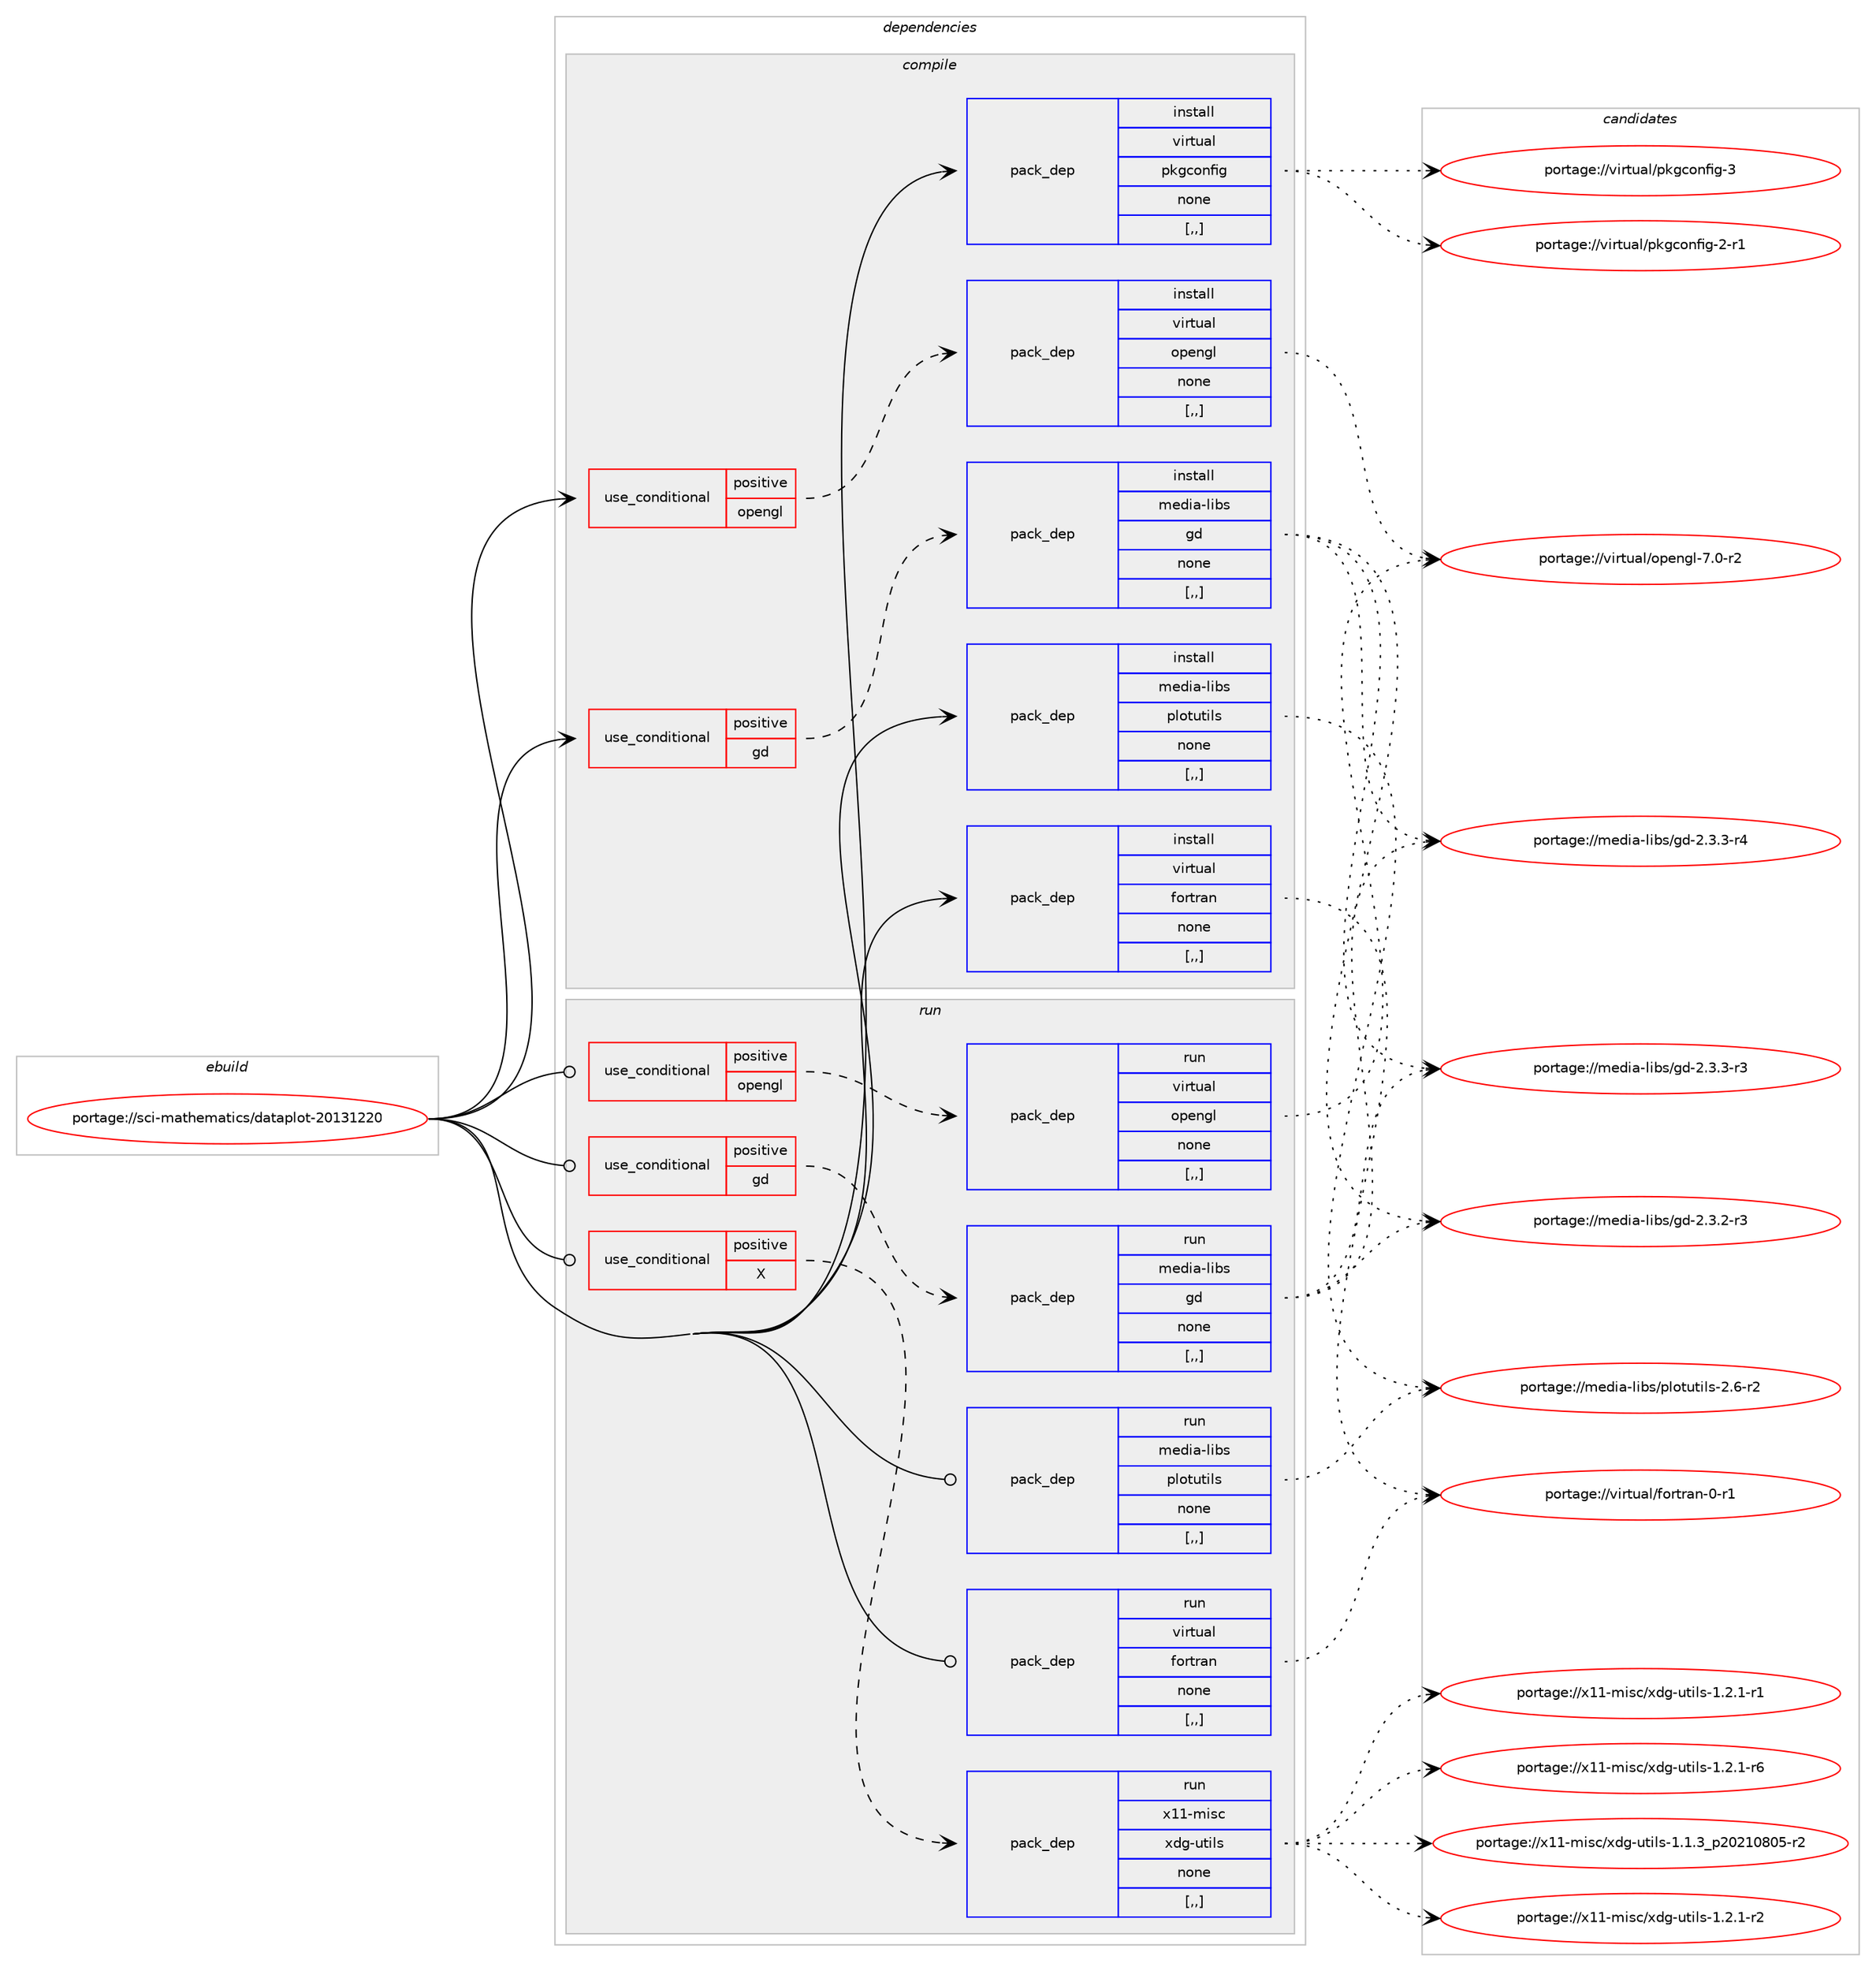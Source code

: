 digraph prolog {

# *************
# Graph options
# *************

newrank=true;
concentrate=true;
compound=true;
graph [rankdir=LR,fontname=Helvetica,fontsize=10,ranksep=1.5];#, ranksep=2.5, nodesep=0.2];
edge  [arrowhead=vee];
node  [fontname=Helvetica,fontsize=10];

# **********
# The ebuild
# **********

subgraph cluster_leftcol {
color=gray;
label=<<i>ebuild</i>>;
id [label="portage://sci-mathematics/dataplot-20131220", color=red, width=4, href="../sci-mathematics/dataplot-20131220.svg"];
}

# ****************
# The dependencies
# ****************

subgraph cluster_midcol {
color=gray;
label=<<i>dependencies</i>>;
subgraph cluster_compile {
fillcolor="#eeeeee";
style=filled;
label=<<i>compile</i>>;
subgraph cond108219 {
dependency408085 [label=<<TABLE BORDER="0" CELLBORDER="1" CELLSPACING="0" CELLPADDING="4"><TR><TD ROWSPAN="3" CELLPADDING="10">use_conditional</TD></TR><TR><TD>positive</TD></TR><TR><TD>gd</TD></TR></TABLE>>, shape=none, color=red];
subgraph pack296993 {
dependency408086 [label=<<TABLE BORDER="0" CELLBORDER="1" CELLSPACING="0" CELLPADDING="4" WIDTH="220"><TR><TD ROWSPAN="6" CELLPADDING="30">pack_dep</TD></TR><TR><TD WIDTH="110">install</TD></TR><TR><TD>media-libs</TD></TR><TR><TD>gd</TD></TR><TR><TD>none</TD></TR><TR><TD>[,,]</TD></TR></TABLE>>, shape=none, color=blue];
}
dependency408085:e -> dependency408086:w [weight=20,style="dashed",arrowhead="vee"];
}
id:e -> dependency408085:w [weight=20,style="solid",arrowhead="vee"];
subgraph cond108220 {
dependency408087 [label=<<TABLE BORDER="0" CELLBORDER="1" CELLSPACING="0" CELLPADDING="4"><TR><TD ROWSPAN="3" CELLPADDING="10">use_conditional</TD></TR><TR><TD>positive</TD></TR><TR><TD>opengl</TD></TR></TABLE>>, shape=none, color=red];
subgraph pack296994 {
dependency408088 [label=<<TABLE BORDER="0" CELLBORDER="1" CELLSPACING="0" CELLPADDING="4" WIDTH="220"><TR><TD ROWSPAN="6" CELLPADDING="30">pack_dep</TD></TR><TR><TD WIDTH="110">install</TD></TR><TR><TD>virtual</TD></TR><TR><TD>opengl</TD></TR><TR><TD>none</TD></TR><TR><TD>[,,]</TD></TR></TABLE>>, shape=none, color=blue];
}
dependency408087:e -> dependency408088:w [weight=20,style="dashed",arrowhead="vee"];
}
id:e -> dependency408087:w [weight=20,style="solid",arrowhead="vee"];
subgraph pack296995 {
dependency408089 [label=<<TABLE BORDER="0" CELLBORDER="1" CELLSPACING="0" CELLPADDING="4" WIDTH="220"><TR><TD ROWSPAN="6" CELLPADDING="30">pack_dep</TD></TR><TR><TD WIDTH="110">install</TD></TR><TR><TD>media-libs</TD></TR><TR><TD>plotutils</TD></TR><TR><TD>none</TD></TR><TR><TD>[,,]</TD></TR></TABLE>>, shape=none, color=blue];
}
id:e -> dependency408089:w [weight=20,style="solid",arrowhead="vee"];
subgraph pack296996 {
dependency408090 [label=<<TABLE BORDER="0" CELLBORDER="1" CELLSPACING="0" CELLPADDING="4" WIDTH="220"><TR><TD ROWSPAN="6" CELLPADDING="30">pack_dep</TD></TR><TR><TD WIDTH="110">install</TD></TR><TR><TD>virtual</TD></TR><TR><TD>fortran</TD></TR><TR><TD>none</TD></TR><TR><TD>[,,]</TD></TR></TABLE>>, shape=none, color=blue];
}
id:e -> dependency408090:w [weight=20,style="solid",arrowhead="vee"];
subgraph pack296997 {
dependency408091 [label=<<TABLE BORDER="0" CELLBORDER="1" CELLSPACING="0" CELLPADDING="4" WIDTH="220"><TR><TD ROWSPAN="6" CELLPADDING="30">pack_dep</TD></TR><TR><TD WIDTH="110">install</TD></TR><TR><TD>virtual</TD></TR><TR><TD>pkgconfig</TD></TR><TR><TD>none</TD></TR><TR><TD>[,,]</TD></TR></TABLE>>, shape=none, color=blue];
}
id:e -> dependency408091:w [weight=20,style="solid",arrowhead="vee"];
}
subgraph cluster_compileandrun {
fillcolor="#eeeeee";
style=filled;
label=<<i>compile and run</i>>;
}
subgraph cluster_run {
fillcolor="#eeeeee";
style=filled;
label=<<i>run</i>>;
subgraph cond108221 {
dependency408092 [label=<<TABLE BORDER="0" CELLBORDER="1" CELLSPACING="0" CELLPADDING="4"><TR><TD ROWSPAN="3" CELLPADDING="10">use_conditional</TD></TR><TR><TD>positive</TD></TR><TR><TD>X</TD></TR></TABLE>>, shape=none, color=red];
subgraph pack296998 {
dependency408093 [label=<<TABLE BORDER="0" CELLBORDER="1" CELLSPACING="0" CELLPADDING="4" WIDTH="220"><TR><TD ROWSPAN="6" CELLPADDING="30">pack_dep</TD></TR><TR><TD WIDTH="110">run</TD></TR><TR><TD>x11-misc</TD></TR><TR><TD>xdg-utils</TD></TR><TR><TD>none</TD></TR><TR><TD>[,,]</TD></TR></TABLE>>, shape=none, color=blue];
}
dependency408092:e -> dependency408093:w [weight=20,style="dashed",arrowhead="vee"];
}
id:e -> dependency408092:w [weight=20,style="solid",arrowhead="odot"];
subgraph cond108222 {
dependency408094 [label=<<TABLE BORDER="0" CELLBORDER="1" CELLSPACING="0" CELLPADDING="4"><TR><TD ROWSPAN="3" CELLPADDING="10">use_conditional</TD></TR><TR><TD>positive</TD></TR><TR><TD>gd</TD></TR></TABLE>>, shape=none, color=red];
subgraph pack296999 {
dependency408095 [label=<<TABLE BORDER="0" CELLBORDER="1" CELLSPACING="0" CELLPADDING="4" WIDTH="220"><TR><TD ROWSPAN="6" CELLPADDING="30">pack_dep</TD></TR><TR><TD WIDTH="110">run</TD></TR><TR><TD>media-libs</TD></TR><TR><TD>gd</TD></TR><TR><TD>none</TD></TR><TR><TD>[,,]</TD></TR></TABLE>>, shape=none, color=blue];
}
dependency408094:e -> dependency408095:w [weight=20,style="dashed",arrowhead="vee"];
}
id:e -> dependency408094:w [weight=20,style="solid",arrowhead="odot"];
subgraph cond108223 {
dependency408096 [label=<<TABLE BORDER="0" CELLBORDER="1" CELLSPACING="0" CELLPADDING="4"><TR><TD ROWSPAN="3" CELLPADDING="10">use_conditional</TD></TR><TR><TD>positive</TD></TR><TR><TD>opengl</TD></TR></TABLE>>, shape=none, color=red];
subgraph pack297000 {
dependency408097 [label=<<TABLE BORDER="0" CELLBORDER="1" CELLSPACING="0" CELLPADDING="4" WIDTH="220"><TR><TD ROWSPAN="6" CELLPADDING="30">pack_dep</TD></TR><TR><TD WIDTH="110">run</TD></TR><TR><TD>virtual</TD></TR><TR><TD>opengl</TD></TR><TR><TD>none</TD></TR><TR><TD>[,,]</TD></TR></TABLE>>, shape=none, color=blue];
}
dependency408096:e -> dependency408097:w [weight=20,style="dashed",arrowhead="vee"];
}
id:e -> dependency408096:w [weight=20,style="solid",arrowhead="odot"];
subgraph pack297001 {
dependency408098 [label=<<TABLE BORDER="0" CELLBORDER="1" CELLSPACING="0" CELLPADDING="4" WIDTH="220"><TR><TD ROWSPAN="6" CELLPADDING="30">pack_dep</TD></TR><TR><TD WIDTH="110">run</TD></TR><TR><TD>media-libs</TD></TR><TR><TD>plotutils</TD></TR><TR><TD>none</TD></TR><TR><TD>[,,]</TD></TR></TABLE>>, shape=none, color=blue];
}
id:e -> dependency408098:w [weight=20,style="solid",arrowhead="odot"];
subgraph pack297002 {
dependency408099 [label=<<TABLE BORDER="0" CELLBORDER="1" CELLSPACING="0" CELLPADDING="4" WIDTH="220"><TR><TD ROWSPAN="6" CELLPADDING="30">pack_dep</TD></TR><TR><TD WIDTH="110">run</TD></TR><TR><TD>virtual</TD></TR><TR><TD>fortran</TD></TR><TR><TD>none</TD></TR><TR><TD>[,,]</TD></TR></TABLE>>, shape=none, color=blue];
}
id:e -> dependency408099:w [weight=20,style="solid",arrowhead="odot"];
}
}

# **************
# The candidates
# **************

subgraph cluster_choices {
rank=same;
color=gray;
label=<<i>candidates</i>>;

subgraph choice296993 {
color=black;
nodesep=1;
choice109101100105974510810598115471031004550465146514511452 [label="portage://media-libs/gd-2.3.3-r4", color=red, width=4,href="../media-libs/gd-2.3.3-r4.svg"];
choice109101100105974510810598115471031004550465146514511451 [label="portage://media-libs/gd-2.3.3-r3", color=red, width=4,href="../media-libs/gd-2.3.3-r3.svg"];
choice109101100105974510810598115471031004550465146504511451 [label="portage://media-libs/gd-2.3.2-r3", color=red, width=4,href="../media-libs/gd-2.3.2-r3.svg"];
dependency408086:e -> choice109101100105974510810598115471031004550465146514511452:w [style=dotted,weight="100"];
dependency408086:e -> choice109101100105974510810598115471031004550465146514511451:w [style=dotted,weight="100"];
dependency408086:e -> choice109101100105974510810598115471031004550465146504511451:w [style=dotted,weight="100"];
}
subgraph choice296994 {
color=black;
nodesep=1;
choice1181051141161179710847111112101110103108455546484511450 [label="portage://virtual/opengl-7.0-r2", color=red, width=4,href="../virtual/opengl-7.0-r2.svg"];
dependency408088:e -> choice1181051141161179710847111112101110103108455546484511450:w [style=dotted,weight="100"];
}
subgraph choice296995 {
color=black;
nodesep=1;
choice10910110010597451081059811547112108111116117116105108115455046544511450 [label="portage://media-libs/plotutils-2.6-r2", color=red, width=4,href="../media-libs/plotutils-2.6-r2.svg"];
dependency408089:e -> choice10910110010597451081059811547112108111116117116105108115455046544511450:w [style=dotted,weight="100"];
}
subgraph choice296996 {
color=black;
nodesep=1;
choice11810511411611797108471021111141161149711045484511449 [label="portage://virtual/fortran-0-r1", color=red, width=4,href="../virtual/fortran-0-r1.svg"];
dependency408090:e -> choice11810511411611797108471021111141161149711045484511449:w [style=dotted,weight="100"];
}
subgraph choice296997 {
color=black;
nodesep=1;
choice1181051141161179710847112107103991111101021051034551 [label="portage://virtual/pkgconfig-3", color=red, width=4,href="../virtual/pkgconfig-3.svg"];
choice11810511411611797108471121071039911111010210510345504511449 [label="portage://virtual/pkgconfig-2-r1", color=red, width=4,href="../virtual/pkgconfig-2-r1.svg"];
dependency408091:e -> choice1181051141161179710847112107103991111101021051034551:w [style=dotted,weight="100"];
dependency408091:e -> choice11810511411611797108471121071039911111010210510345504511449:w [style=dotted,weight="100"];
}
subgraph choice296998 {
color=black;
nodesep=1;
choice1204949451091051159947120100103451171161051081154549465046494511454 [label="portage://x11-misc/xdg-utils-1.2.1-r6", color=red, width=4,href="../x11-misc/xdg-utils-1.2.1-r6.svg"];
choice1204949451091051159947120100103451171161051081154549465046494511450 [label="portage://x11-misc/xdg-utils-1.2.1-r2", color=red, width=4,href="../x11-misc/xdg-utils-1.2.1-r2.svg"];
choice1204949451091051159947120100103451171161051081154549465046494511449 [label="portage://x11-misc/xdg-utils-1.2.1-r1", color=red, width=4,href="../x11-misc/xdg-utils-1.2.1-r1.svg"];
choice1204949451091051159947120100103451171161051081154549464946519511250485049485648534511450 [label="portage://x11-misc/xdg-utils-1.1.3_p20210805-r2", color=red, width=4,href="../x11-misc/xdg-utils-1.1.3_p20210805-r2.svg"];
dependency408093:e -> choice1204949451091051159947120100103451171161051081154549465046494511454:w [style=dotted,weight="100"];
dependency408093:e -> choice1204949451091051159947120100103451171161051081154549465046494511450:w [style=dotted,weight="100"];
dependency408093:e -> choice1204949451091051159947120100103451171161051081154549465046494511449:w [style=dotted,weight="100"];
dependency408093:e -> choice1204949451091051159947120100103451171161051081154549464946519511250485049485648534511450:w [style=dotted,weight="100"];
}
subgraph choice296999 {
color=black;
nodesep=1;
choice109101100105974510810598115471031004550465146514511452 [label="portage://media-libs/gd-2.3.3-r4", color=red, width=4,href="../media-libs/gd-2.3.3-r4.svg"];
choice109101100105974510810598115471031004550465146514511451 [label="portage://media-libs/gd-2.3.3-r3", color=red, width=4,href="../media-libs/gd-2.3.3-r3.svg"];
choice109101100105974510810598115471031004550465146504511451 [label="portage://media-libs/gd-2.3.2-r3", color=red, width=4,href="../media-libs/gd-2.3.2-r3.svg"];
dependency408095:e -> choice109101100105974510810598115471031004550465146514511452:w [style=dotted,weight="100"];
dependency408095:e -> choice109101100105974510810598115471031004550465146514511451:w [style=dotted,weight="100"];
dependency408095:e -> choice109101100105974510810598115471031004550465146504511451:w [style=dotted,weight="100"];
}
subgraph choice297000 {
color=black;
nodesep=1;
choice1181051141161179710847111112101110103108455546484511450 [label="portage://virtual/opengl-7.0-r2", color=red, width=4,href="../virtual/opengl-7.0-r2.svg"];
dependency408097:e -> choice1181051141161179710847111112101110103108455546484511450:w [style=dotted,weight="100"];
}
subgraph choice297001 {
color=black;
nodesep=1;
choice10910110010597451081059811547112108111116117116105108115455046544511450 [label="portage://media-libs/plotutils-2.6-r2", color=red, width=4,href="../media-libs/plotutils-2.6-r2.svg"];
dependency408098:e -> choice10910110010597451081059811547112108111116117116105108115455046544511450:w [style=dotted,weight="100"];
}
subgraph choice297002 {
color=black;
nodesep=1;
choice11810511411611797108471021111141161149711045484511449 [label="portage://virtual/fortran-0-r1", color=red, width=4,href="../virtual/fortran-0-r1.svg"];
dependency408099:e -> choice11810511411611797108471021111141161149711045484511449:w [style=dotted,weight="100"];
}
}

}
